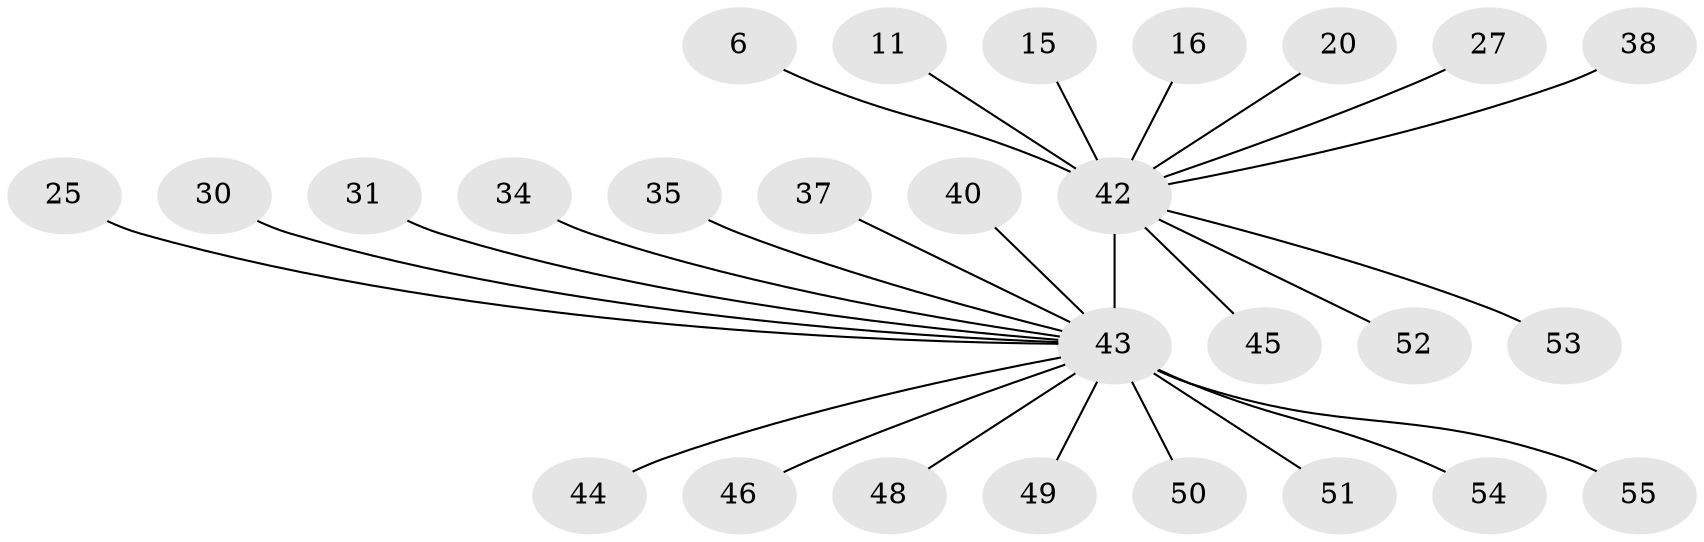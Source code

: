 // original degree distribution, {8: 0.03636363636363636, 11: 0.01818181818181818, 5: 0.03636363636363636, 9: 0.01818181818181818, 2: 0.2, 15: 0.01818181818181818, 6: 0.03636363636363636, 1: 0.5272727272727272, 4: 0.03636363636363636, 3: 0.07272727272727272}
// Generated by graph-tools (version 1.1) at 2025/48/03/09/25 04:48:22]
// undirected, 27 vertices, 26 edges
graph export_dot {
graph [start="1"]
  node [color=gray90,style=filled];
  6;
  11;
  15;
  16;
  20;
  25;
  27;
  30 [super="+22"];
  31;
  34 [super="+33"];
  35;
  37 [super="+17"];
  38;
  40;
  42 [super="+41+36+2"];
  43 [super="+24+18+28+32+10+19"];
  44;
  45;
  46 [super="+39"];
  48;
  49 [super="+14+23"];
  50;
  51 [super="+47"];
  52;
  53;
  54;
  55;
  6 -- 42 [weight=2];
  11 -- 42;
  15 -- 42;
  16 -- 42;
  20 -- 42;
  25 -- 43;
  27 -- 42;
  30 -- 43;
  31 -- 43;
  34 -- 43 [weight=2];
  35 -- 43;
  37 -- 43 [weight=2];
  38 -- 42;
  40 -- 43;
  42 -- 52;
  42 -- 45;
  42 -- 53;
  42 -- 43 [weight=13];
  43 -- 46;
  43 -- 48;
  43 -- 51;
  43 -- 54;
  43 -- 44;
  43 -- 49;
  43 -- 50;
  43 -- 55;
}
